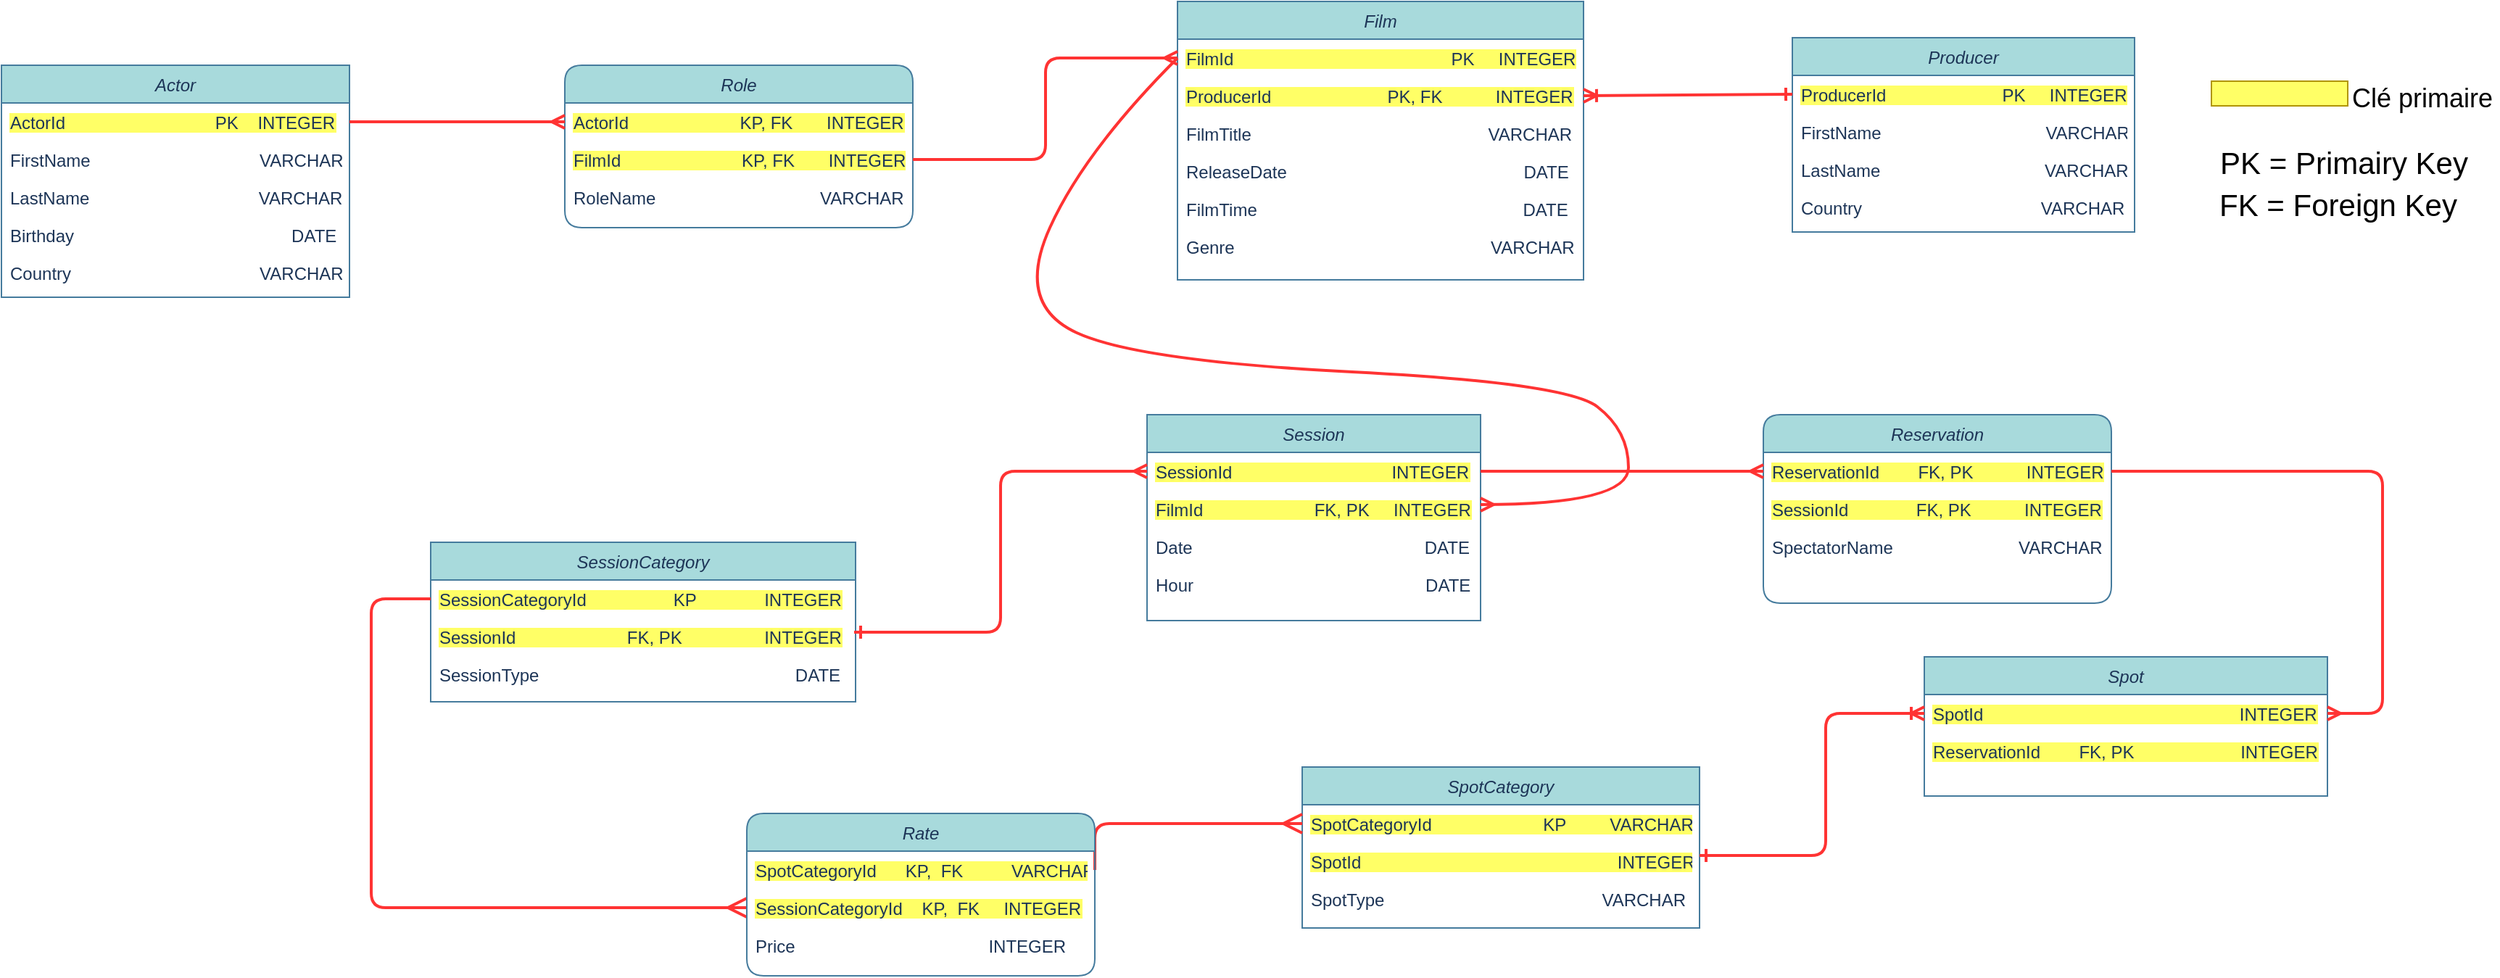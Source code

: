 <mxfile>
    <diagram id="C5RBs43oDa-KdzZeNtuy" name="Page-1">
        <mxGraphModel dx="2967" dy="638" grid="0" gridSize="10" guides="1" tooltips="1" connect="1" arrows="1" fold="1" page="0" pageScale="1" pageWidth="827" pageHeight="1169" background="#ffffff" math="0" shadow="0">
            <root>
                <mxCell id="WIyWlLk6GJQsqaUBKTNV-0"/>
                <mxCell id="WIyWlLk6GJQsqaUBKTNV-1" parent="WIyWlLk6GJQsqaUBKTNV-0"/>
                <mxCell id="zkfFHV4jXpPFQw0GAbJ--0" value="Actor" style="swimlane;fontStyle=2;align=center;verticalAlign=top;childLayout=stackLayout;horizontal=1;startSize=26;horizontalStack=0;resizeParent=1;resizeLast=0;collapsible=1;marginBottom=0;rounded=0;shadow=0;strokeWidth=1;fillColor=#A8DADC;strokeColor=#457B9D;fontColor=#1D3557;" parent="WIyWlLk6GJQsqaUBKTNV-1" vertex="1">
                    <mxGeometry x="-812" y="86" width="240" height="160" as="geometry">
                        <mxRectangle x="230" y="140" width="160" height="26" as="alternateBounds"/>
                    </mxGeometry>
                </mxCell>
                <mxCell id="zkfFHV4jXpPFQw0GAbJ--1" value="ActorId                               PK    INTEGER" style="text;align=left;verticalAlign=top;spacingLeft=4;spacingRight=4;overflow=hidden;rotatable=0;points=[[0,0.5],[1,0.5]];portConstraint=eastwest;fontColor=#1D3557;labelBackgroundColor=#FFFF66;" parent="zkfFHV4jXpPFQw0GAbJ--0" vertex="1">
                    <mxGeometry y="26" width="240" height="26" as="geometry"/>
                </mxCell>
                <mxCell id="zkfFHV4jXpPFQw0GAbJ--2" value="FirstName                                   VARCHAR        " style="text;align=left;verticalAlign=top;spacingLeft=4;spacingRight=4;overflow=hidden;rotatable=0;points=[[0,0.5],[1,0.5]];portConstraint=eastwest;rounded=0;shadow=0;html=0;fontColor=#1D3557;" parent="zkfFHV4jXpPFQw0GAbJ--0" vertex="1">
                    <mxGeometry y="52" width="240" height="26" as="geometry"/>
                </mxCell>
                <mxCell id="zkfFHV4jXpPFQw0GAbJ--3" value="LastName                                   VARCHAR&#10;    " style="text;align=left;verticalAlign=top;spacingLeft=4;spacingRight=4;overflow=hidden;rotatable=0;points=[[0,0.5],[1,0.5]];portConstraint=eastwest;rounded=0;shadow=0;html=0;fontColor=#1D3557;" parent="zkfFHV4jXpPFQw0GAbJ--0" vertex="1">
                    <mxGeometry y="78" width="240" height="26" as="geometry"/>
                </mxCell>
                <mxCell id="33" value="Birthday                                             DATE&#10;    " style="text;align=left;verticalAlign=top;spacingLeft=4;spacingRight=4;overflow=hidden;rotatable=0;points=[[0,0.5],[1,0.5]];portConstraint=eastwest;rounded=0;shadow=0;html=0;fontColor=#1D3557;" parent="zkfFHV4jXpPFQw0GAbJ--0" vertex="1">
                    <mxGeometry y="104" width="240" height="26" as="geometry"/>
                </mxCell>
                <mxCell id="34" value="Country                                       VARCHAR&#10;    " style="text;align=left;verticalAlign=top;spacingLeft=4;spacingRight=4;overflow=hidden;rotatable=0;points=[[0,0.5],[1,0.5]];portConstraint=eastwest;rounded=0;shadow=0;html=0;fontColor=#1D3557;" parent="zkfFHV4jXpPFQw0GAbJ--0" vertex="1">
                    <mxGeometry y="130" width="240" height="26" as="geometry"/>
                </mxCell>
                <mxCell id="m7i6g0grJaD8s1bZtLf1-5" value="Film" style="swimlane;fontStyle=2;align=center;verticalAlign=top;childLayout=stackLayout;horizontal=1;startSize=26;horizontalStack=0;resizeParent=1;resizeLast=0;collapsible=1;marginBottom=0;rounded=0;shadow=0;strokeWidth=1;fillColor=#A8DADC;strokeColor=#457B9D;fontColor=#1D3557;" parent="WIyWlLk6GJQsqaUBKTNV-1" vertex="1">
                    <mxGeometry x="-1" y="42" width="280" height="192" as="geometry">
                        <mxRectangle x="230" y="140" width="160" height="26" as="alternateBounds"/>
                    </mxGeometry>
                </mxCell>
                <mxCell id="m7i6g0grJaD8s1bZtLf1-6" value="FilmId                                             PK     INTEGER" style="text;align=left;verticalAlign=top;spacingLeft=4;spacingRight=4;overflow=hidden;rotatable=0;points=[[0,0.5],[1,0.5]];portConstraint=eastwest;fontColor=#1D3557;labelBackgroundColor=#FFFF66;" parent="m7i6g0grJaD8s1bZtLf1-5" vertex="1">
                    <mxGeometry y="26" width="280" height="26" as="geometry"/>
                </mxCell>
                <mxCell id="84" value="ProducerId                        PK, FK           INTEGER" style="text;align=left;verticalAlign=top;spacingLeft=4;spacingRight=4;overflow=hidden;rotatable=0;points=[[0,0.5],[1,0.5]];portConstraint=eastwest;fontColor=#1D3557;labelBackgroundColor=#FFFF66;" parent="m7i6g0grJaD8s1bZtLf1-5" vertex="1">
                    <mxGeometry y="52" width="280" height="26" as="geometry"/>
                </mxCell>
                <mxCell id="m7i6g0grJaD8s1bZtLf1-7" value="FilmTitle                                                 VARCHAR        " style="text;align=left;verticalAlign=top;spacingLeft=4;spacingRight=4;overflow=hidden;rotatable=0;points=[[0,0.5],[1,0.5]];portConstraint=eastwest;rounded=0;shadow=0;html=0;fontColor=#1D3557;" parent="m7i6g0grJaD8s1bZtLf1-5" vertex="1">
                    <mxGeometry y="78" width="280" height="26" as="geometry"/>
                </mxCell>
                <mxCell id="m7i6g0grJaD8s1bZtLf1-8" value="ReleaseDate                                                 DATE&#10;    " style="text;align=left;verticalAlign=top;spacingLeft=4;spacingRight=4;overflow=hidden;rotatable=0;points=[[0,0.5],[1,0.5]];portConstraint=eastwest;rounded=0;shadow=0;html=0;fontColor=#1D3557;" parent="m7i6g0grJaD8s1bZtLf1-5" vertex="1">
                    <mxGeometry y="104" width="280" height="26" as="geometry"/>
                </mxCell>
                <mxCell id="27" value="FilmTime                                                       DATE&#10;    " style="text;align=left;verticalAlign=top;spacingLeft=4;spacingRight=4;overflow=hidden;rotatable=0;points=[[0,0.5],[1,0.5]];portConstraint=eastwest;rounded=0;shadow=0;html=0;fontColor=#1D3557;" parent="m7i6g0grJaD8s1bZtLf1-5" vertex="1">
                    <mxGeometry y="130" width="280" height="26" as="geometry"/>
                </mxCell>
                <mxCell id="102" value="Genre                                                     VARCHAR&#10;    " style="text;align=left;verticalAlign=top;spacingLeft=4;spacingRight=4;overflow=hidden;rotatable=0;points=[[0,0.5],[1,0.5]];portConstraint=eastwest;rounded=0;shadow=0;html=0;fontColor=#1D3557;" parent="m7i6g0grJaD8s1bZtLf1-5" vertex="1">
                    <mxGeometry y="156" width="280" height="31" as="geometry"/>
                </mxCell>
                <mxCell id="m7i6g0grJaD8s1bZtLf1-12" value="Producer" style="swimlane;fontStyle=2;align=center;verticalAlign=top;childLayout=stackLayout;horizontal=1;startSize=26;horizontalStack=0;resizeParent=1;resizeLast=0;collapsible=1;marginBottom=0;rounded=0;shadow=0;strokeWidth=1;fillColor=#A8DADC;strokeColor=#457B9D;fontColor=#1D3557;" parent="WIyWlLk6GJQsqaUBKTNV-1" vertex="1">
                    <mxGeometry x="423" y="67" width="236" height="134" as="geometry">
                        <mxRectangle x="230" y="140" width="160" height="26" as="alternateBounds"/>
                    </mxGeometry>
                </mxCell>
                <mxCell id="m7i6g0grJaD8s1bZtLf1-13" value="ProducerId                        PK     INTEGER" style="text;align=left;verticalAlign=top;spacingLeft=4;spacingRight=4;overflow=hidden;rotatable=0;points=[[0,0.5],[1,0.5]];portConstraint=eastwest;fontColor=#1D3557;labelBackgroundColor=#FFFF66;" parent="m7i6g0grJaD8s1bZtLf1-12" vertex="1">
                    <mxGeometry y="26" width="236" height="26" as="geometry"/>
                </mxCell>
                <mxCell id="m7i6g0grJaD8s1bZtLf1-14" value="FirstName                                  VARCHAR" style="text;align=left;verticalAlign=top;spacingLeft=4;spacingRight=4;overflow=hidden;rotatable=0;points=[[0,0.5],[1,0.5]];portConstraint=eastwest;rounded=0;shadow=0;html=0;fontColor=#1D3557;" parent="m7i6g0grJaD8s1bZtLf1-12" vertex="1">
                    <mxGeometry y="52" width="236" height="26" as="geometry"/>
                </mxCell>
                <mxCell id="m7i6g0grJaD8s1bZtLf1-15" value="LastName                                  VARCHAR&#10;    " style="text;align=left;verticalAlign=top;spacingLeft=4;spacingRight=4;overflow=hidden;rotatable=0;points=[[0,0.5],[1,0.5]];portConstraint=eastwest;rounded=0;shadow=0;html=0;fontColor=#1D3557;" parent="m7i6g0grJaD8s1bZtLf1-12" vertex="1">
                    <mxGeometry y="78" width="236" height="26" as="geometry"/>
                </mxCell>
                <mxCell id="31" value="Country                                     VARCHAR&#10;    " style="text;align=left;verticalAlign=top;spacingLeft=4;spacingRight=4;overflow=hidden;rotatable=0;points=[[0,0.5],[1,0.5]];portConstraint=eastwest;rounded=0;shadow=0;html=0;fontColor=#1D3557;" parent="m7i6g0grJaD8s1bZtLf1-12" vertex="1">
                    <mxGeometry y="104" width="236" height="26" as="geometry"/>
                </mxCell>
                <mxCell id="m7i6g0grJaD8s1bZtLf1-20" value="" style="endArrow=ERoneToMany;endFill=0;shadow=0;strokeWidth=2;rounded=0;edgeStyle=elbowEdgeStyle;elbow=vertical;exitX=0;exitY=0.5;exitDx=0;exitDy=0;fontColor=#1D3557;labelBackgroundColor=#F1FAEE;entryX=1;entryY=0.5;entryDx=0;entryDy=0;strokeColor=#FF3333;startArrow=ERone;startFill=0;" parent="WIyWlLk6GJQsqaUBKTNV-1" source="m7i6g0grJaD8s1bZtLf1-13" target="84" edge="1">
                    <mxGeometry width="160" relative="1" as="geometry">
                        <mxPoint x="390" y="110" as="sourcePoint"/>
                        <mxPoint x="298" y="103" as="targetPoint"/>
                        <Array as="points">
                            <mxPoint x="364" y="107"/>
                            <mxPoint x="280" y="114.5"/>
                        </Array>
                    </mxGeometry>
                </mxCell>
                <mxCell id="m7i6g0grJaD8s1bZtLf1-30" value="" style="edgeStyle=orthogonalEdgeStyle;rounded=0;orthogonalLoop=1;jettySize=auto;html=1;exitX=0.5;exitY=0;exitDx=0;exitDy=0;entryX=0.5;entryY=0;entryDx=0;entryDy=0;strokeColor=#457B9D;fontColor=#1D3557;labelBackgroundColor=#F1FAEE;" parent="WIyWlLk6GJQsqaUBKTNV-1" source="m7i6g0grJaD8s1bZtLf1-23" target="m7i6g0grJaD8s1bZtLf1-23" edge="1">
                    <mxGeometry relative="1" as="geometry"/>
                </mxCell>
                <mxCell id="m7i6g0grJaD8s1bZtLf1-23" value="Session" style="swimlane;fontStyle=2;align=center;verticalAlign=top;childLayout=stackLayout;horizontal=1;startSize=26;horizontalStack=0;resizeParent=1;resizeLast=0;collapsible=1;marginBottom=0;rounded=0;shadow=0;strokeWidth=1;fillColor=#A8DADC;strokeColor=#457B9D;fontColor=#1D3557;" parent="WIyWlLk6GJQsqaUBKTNV-1" vertex="1">
                    <mxGeometry x="-22" y="327" width="230" height="142" as="geometry">
                        <mxRectangle x="230" y="140" width="160" height="26" as="alternateBounds"/>
                    </mxGeometry>
                </mxCell>
                <mxCell id="m7i6g0grJaD8s1bZtLf1-24" value="SessionId                                 INTEGER" style="text;align=left;verticalAlign=top;spacingLeft=4;spacingRight=4;overflow=hidden;rotatable=0;points=[[0,0.5],[1,0.5]];portConstraint=eastwest;fontColor=#1D3557;labelBackgroundColor=#FFFF66;" parent="m7i6g0grJaD8s1bZtLf1-23" vertex="1">
                    <mxGeometry y="26" width="230" height="26" as="geometry"/>
                </mxCell>
                <mxCell id="89" value="FilmId                       FK, PK     INTEGER" style="text;align=left;verticalAlign=top;spacingLeft=4;spacingRight=4;overflow=hidden;rotatable=0;points=[[0,0.5],[1,0.5]];portConstraint=eastwest;fontColor=#1D3557;labelBackgroundColor=#FFFF66;" parent="m7i6g0grJaD8s1bZtLf1-23" vertex="1">
                    <mxGeometry y="52" width="230" height="26" as="geometry"/>
                </mxCell>
                <mxCell id="m7i6g0grJaD8s1bZtLf1-25" value="Date                                                DATE        " style="text;align=left;verticalAlign=top;spacingLeft=4;spacingRight=4;overflow=hidden;rotatable=0;points=[[0,0.5],[1,0.5]];portConstraint=eastwest;rounded=0;shadow=0;html=0;fontColor=#1D3557;" parent="m7i6g0grJaD8s1bZtLf1-23" vertex="1">
                    <mxGeometry y="78" width="230" height="26" as="geometry"/>
                </mxCell>
                <mxCell id="m7i6g0grJaD8s1bZtLf1-26" value="Hour                                                DATE" style="text;align=left;verticalAlign=top;spacingLeft=4;spacingRight=4;overflow=hidden;rotatable=0;points=[[0,0.5],[1,0.5]];portConstraint=eastwest;rounded=0;shadow=0;html=0;fontColor=#1D3557;" parent="m7i6g0grJaD8s1bZtLf1-23" vertex="1">
                    <mxGeometry y="104" width="230" height="26" as="geometry"/>
                </mxCell>
                <mxCell id="0" value="" style="edgeStyle=orthogonalEdgeStyle;rounded=0;orthogonalLoop=1;jettySize=auto;html=1;exitX=0.5;exitY=0;exitDx=0;exitDy=0;entryX=0.5;entryY=0;entryDx=0;entryDy=0;strokeColor=#457B9D;fontColor=#1D3557;labelBackgroundColor=#F1FAEE;" parent="WIyWlLk6GJQsqaUBKTNV-1" edge="1">
                    <mxGeometry relative="1" as="geometry">
                        <mxPoint x="601" y="332" as="sourcePoint"/>
                        <mxPoint x="601" y="332" as="targetPoint"/>
                    </mxGeometry>
                </mxCell>
                <mxCell id="6" value="" style="edgeStyle=orthogonalEdgeStyle;rounded=0;orthogonalLoop=1;jettySize=auto;html=1;exitX=0.5;exitY=0;exitDx=0;exitDy=0;entryX=0.5;entryY=0;entryDx=0;entryDy=0;strokeColor=#457B9D;fontColor=#1D3557;labelBackgroundColor=#F1FAEE;" parent="WIyWlLk6GJQsqaUBKTNV-1" source="7" target="7" edge="1">
                    <mxGeometry relative="1" as="geometry"/>
                </mxCell>
                <mxCell id="7" value="Spot" style="swimlane;fontStyle=2;align=center;verticalAlign=top;childLayout=stackLayout;horizontal=1;startSize=26;horizontalStack=0;resizeParent=1;resizeLast=0;collapsible=1;marginBottom=0;rounded=0;shadow=0;strokeWidth=1;fillColor=#A8DADC;strokeColor=#457B9D;fontColor=#1D3557;" parent="WIyWlLk6GJQsqaUBKTNV-1" vertex="1">
                    <mxGeometry x="514" y="494" width="278" height="96" as="geometry">
                        <mxRectangle x="230" y="140" width="160" height="26" as="alternateBounds"/>
                    </mxGeometry>
                </mxCell>
                <mxCell id="8" value="SpotId                                                     INTEGER" style="text;align=left;verticalAlign=top;spacingLeft=4;spacingRight=4;overflow=hidden;rotatable=0;points=[[0,0.5],[1,0.5]];portConstraint=eastwest;fontColor=#1D3557;labelBackgroundColor=#FFFF66;" parent="7" vertex="1">
                    <mxGeometry y="26" width="278" height="26" as="geometry"/>
                </mxCell>
                <mxCell id="107" value="ReservationId        FK, PK                      INTEGER" style="text;align=left;verticalAlign=top;spacingLeft=4;spacingRight=4;overflow=hidden;rotatable=0;points=[[0,0.5],[1,0.5]];portConstraint=eastwest;fontColor=#1D3557;labelBackgroundColor=#FFFF66;" vertex="1" parent="7">
                    <mxGeometry y="52" width="278" height="26" as="geometry"/>
                </mxCell>
                <mxCell id="12" value="" style="edgeStyle=orthogonalEdgeStyle;rounded=0;orthogonalLoop=1;jettySize=auto;html=1;exitX=0.5;exitY=0;exitDx=0;exitDy=0;entryX=0.5;entryY=0;entryDx=0;entryDy=0;strokeColor=#457B9D;fontColor=#1D3557;labelBackgroundColor=#F1FAEE;" parent="WIyWlLk6GJQsqaUBKTNV-1" source="13" target="13" edge="1">
                    <mxGeometry relative="1" as="geometry"/>
                </mxCell>
                <mxCell id="13" value="SpotCategory" style="swimlane;fontStyle=2;align=center;verticalAlign=top;childLayout=stackLayout;horizontal=1;startSize=26;horizontalStack=0;resizeParent=1;resizeLast=0;collapsible=1;marginBottom=0;rounded=0;shadow=0;strokeWidth=1;fillColor=#A8DADC;strokeColor=#457B9D;fontColor=#1D3557;" parent="WIyWlLk6GJQsqaUBKTNV-1" vertex="1">
                    <mxGeometry x="85" y="570" width="274" height="111" as="geometry">
                        <mxRectangle x="230" y="140" width="160" height="26" as="alternateBounds"/>
                    </mxGeometry>
                </mxCell>
                <mxCell id="14" value="SpotCategoryId                       KP         VARCHAR" style="text;align=left;verticalAlign=top;spacingLeft=4;spacingRight=4;overflow=hidden;rotatable=0;points=[[0,0.5],[1,0.5]];portConstraint=eastwest;fontColor=#1D3557;labelBackgroundColor=#FFFF66;" parent="13" vertex="1">
                    <mxGeometry y="26" width="274" height="26" as="geometry"/>
                </mxCell>
                <mxCell id="105" value="SpotId                                                     INTEGER" style="text;align=left;verticalAlign=top;spacingLeft=4;spacingRight=4;overflow=hidden;rotatable=0;points=[[0,0.5],[1,0.5]];portConstraint=eastwest;fontColor=#1D3557;labelBackgroundColor=#FFFF66;" vertex="1" parent="13">
                    <mxGeometry y="52" width="274" height="26" as="geometry"/>
                </mxCell>
                <mxCell id="15" value="SpotType                                             VARCHAR" style="text;align=left;verticalAlign=top;spacingLeft=4;spacingRight=4;overflow=hidden;rotatable=0;points=[[0,0.5],[1,0.5]];portConstraint=eastwest;rounded=0;shadow=0;html=0;fontColor=#1D3557;" parent="13" vertex="1">
                    <mxGeometry y="78" width="274" height="26" as="geometry"/>
                </mxCell>
                <mxCell id="17" value="" style="edgeStyle=orthogonalEdgeStyle;rounded=0;orthogonalLoop=1;jettySize=auto;html=1;exitX=0.5;exitY=0;exitDx=0;exitDy=0;entryX=0.5;entryY=0;entryDx=0;entryDy=0;strokeColor=#457B9D;fontColor=#1D3557;labelBackgroundColor=#F1FAEE;" parent="WIyWlLk6GJQsqaUBKTNV-1" edge="1">
                    <mxGeometry relative="1" as="geometry">
                        <mxPoint x="106" y="342" as="sourcePoint"/>
                        <mxPoint x="106" y="342" as="targetPoint"/>
                    </mxGeometry>
                </mxCell>
                <mxCell id="18" value="" style="edgeStyle=orthogonalEdgeStyle;rounded=0;orthogonalLoop=1;jettySize=auto;html=1;exitX=0.5;exitY=0;exitDx=0;exitDy=0;entryX=0.5;entryY=0;entryDx=0;entryDy=0;strokeColor=#457B9D;fontColor=#1D3557;labelBackgroundColor=#F1FAEE;" parent="WIyWlLk6GJQsqaUBKTNV-1" source="19" target="19" edge="1">
                    <mxGeometry relative="1" as="geometry"/>
                </mxCell>
                <mxCell id="19" value="SessionCategory" style="swimlane;fontStyle=2;align=center;verticalAlign=top;childLayout=stackLayout;horizontal=1;startSize=26;horizontalStack=0;resizeParent=1;resizeLast=0;collapsible=1;marginBottom=0;rounded=0;shadow=0;strokeWidth=1;fillColor=#A8DADC;strokeColor=#457B9D;fontColor=#1D3557;" parent="WIyWlLk6GJQsqaUBKTNV-1" vertex="1">
                    <mxGeometry x="-516" y="415" width="293" height="110" as="geometry">
                        <mxRectangle x="230" y="140" width="160" height="26" as="alternateBounds"/>
                    </mxGeometry>
                </mxCell>
                <mxCell id="20" value="SessionCategoryId                  KP              INTEGER" style="text;align=left;verticalAlign=top;spacingLeft=4;spacingRight=4;overflow=hidden;rotatable=0;points=[[0,0.5],[1,0.5]];portConstraint=eastwest;fontColor=#1D3557;labelBackgroundColor=#FFFF66;" parent="19" vertex="1">
                    <mxGeometry y="26" width="293" height="26" as="geometry"/>
                </mxCell>
                <mxCell id="93" value="SessionId                       FK, PK                 INTEGER" style="text;align=left;verticalAlign=top;spacingLeft=4;spacingRight=4;overflow=hidden;rotatable=0;points=[[0,0.5],[1,0.5]];portConstraint=eastwest;fontColor=#1D3557;labelBackgroundColor=#FFFF66;" parent="19" vertex="1">
                    <mxGeometry y="52" width="293" height="26" as="geometry"/>
                </mxCell>
                <mxCell id="22" value="SessionType                                                     DATE" style="text;align=left;verticalAlign=top;spacingLeft=4;spacingRight=4;overflow=hidden;rotatable=0;points=[[0,0.5],[1,0.5]];portConstraint=eastwest;rounded=0;shadow=0;html=0;fontColor=#1D3557;" parent="19" vertex="1">
                    <mxGeometry y="78" width="293" height="26" as="geometry"/>
                </mxCell>
                <mxCell id="23" value="" style="edgeStyle=orthogonalEdgeStyle;rounded=0;orthogonalLoop=1;jettySize=auto;html=1;exitX=0.5;exitY=0;exitDx=0;exitDy=0;entryX=0.5;entryY=0;entryDx=0;entryDy=0;strokeColor=#457B9D;fontColor=#1D3557;labelBackgroundColor=#F1FAEE;" parent="WIyWlLk6GJQsqaUBKTNV-1" edge="1">
                    <mxGeometry relative="1" as="geometry">
                        <mxPoint x="116" y="352" as="sourcePoint"/>
                        <mxPoint x="116" y="352" as="targetPoint"/>
                    </mxGeometry>
                </mxCell>
                <mxCell id="36" value="" style="whiteSpace=wrap;html=1;labelBackgroundColor=#FFFF66;fontColor=#000000;strokeColor=#B09500;fillColor=#FFFF66;" parent="WIyWlLk6GJQsqaUBKTNV-1" vertex="1">
                    <mxGeometry x="712" y="97" width="94" height="17" as="geometry"/>
                </mxCell>
                <mxCell id="37" value="&lt;font style=&quot;font-size: 18px&quot;&gt;Clé primaire&lt;/font&gt;" style="text;html=1;align=center;verticalAlign=middle;resizable=0;points=[];autosize=1;strokeColor=none;fontColor=#000000;" parent="WIyWlLk6GJQsqaUBKTNV-1" vertex="1">
                    <mxGeometry x="803" y="99.5" width="107" height="19" as="geometry"/>
                </mxCell>
                <mxCell id="61" value="" style="endArrow=ERmany;endSize=10;endFill=0;shadow=0;strokeWidth=2;rounded=1;edgeStyle=elbowEdgeStyle;elbow=vertical;fontColor=#1D3557;labelBackgroundColor=#F1FAEE;startArrow=none;startFill=0;exitX=0;exitY=0.5;exitDx=0;exitDy=0;entryX=0;entryY=0.5;entryDx=0;entryDy=0;fillColor=#e51400;strokeColor=#FF3333;" parent="WIyWlLk6GJQsqaUBKTNV-1" source="20" target="83" edge="1">
                    <mxGeometry width="160" relative="1" as="geometry">
                        <mxPoint x="-358" y="530" as="sourcePoint"/>
                        <mxPoint x="-353" y="649" as="targetPoint"/>
                        <Array as="points">
                            <mxPoint x="-557" y="646"/>
                            <mxPoint x="-222.5" y="592"/>
                            <mxPoint x="-322.5" y="633"/>
                            <mxPoint x="-352.5" y="616.5"/>
                        </Array>
                    </mxGeometry>
                </mxCell>
                <mxCell id="64" value="" style="endArrow=ERmany;endSize=10;endFill=0;shadow=0;strokeWidth=2;rounded=1;edgeStyle=elbowEdgeStyle;elbow=vertical;fontColor=#1D3557;labelBackgroundColor=#F1FAEE;startArrow=none;startFill=0;entryX=0;entryY=0.5;entryDx=0;entryDy=0;exitX=1;exitY=0.5;exitDx=0;exitDy=0;fillColor=#e51400;strokeColor=#FF3333;" parent="WIyWlLk6GJQsqaUBKTNV-1" source="82" target="14" edge="1">
                    <mxGeometry width="160" relative="1" as="geometry">
                        <mxPoint x="-5" y="646" as="sourcePoint"/>
                        <mxPoint x="-14" y="589" as="targetPoint"/>
                        <Array as="points">
                            <mxPoint x="40" y="609"/>
                            <mxPoint x="-32.43" y="640.32"/>
                            <mxPoint x="-62.43" y="623.82"/>
                        </Array>
                    </mxGeometry>
                </mxCell>
                <mxCell id="66" value="Role" style="swimlane;fontStyle=2;align=center;verticalAlign=top;childLayout=stackLayout;horizontal=1;startSize=26;horizontalStack=0;resizeParent=1;resizeLast=0;collapsible=1;marginBottom=0;rounded=1;shadow=0;strokeWidth=1;fillColor=#A8DADC;strokeColor=#457B9D;fontColor=#1D3557;" parent="WIyWlLk6GJQsqaUBKTNV-1" vertex="1">
                    <mxGeometry x="-423.5" y="86" width="240" height="112" as="geometry">
                        <mxRectangle x="230" y="140" width="160" height="26" as="alternateBounds"/>
                    </mxGeometry>
                </mxCell>
                <mxCell id="67" value="ActorId                       KP, FK       INTEGER" style="text;align=left;verticalAlign=top;spacingLeft=4;spacingRight=4;overflow=hidden;rotatable=0;points=[[0,0.5],[1,0.5]];portConstraint=eastwest;fontColor=#1D3557;labelBackgroundColor=#FFFF66;" parent="66" vertex="1">
                    <mxGeometry y="26" width="240" height="26" as="geometry"/>
                </mxCell>
                <mxCell id="73" value="FilmId                         KP, FK       INTEGER" style="text;align=left;verticalAlign=top;spacingLeft=4;spacingRight=4;overflow=hidden;rotatable=0;points=[[0,0.5],[1,0.5]];portConstraint=eastwest;fontColor=#1D3557;labelBackgroundColor=#FFFF66;" parent="66" vertex="1">
                    <mxGeometry y="52" width="240" height="26" as="geometry"/>
                </mxCell>
                <mxCell id="68" value="RoleName                                  VARCHAR        " style="text;align=left;verticalAlign=top;spacingLeft=4;spacingRight=4;overflow=hidden;rotatable=0;points=[[0,0.5],[1,0.5]];portConstraint=eastwest;rounded=0;shadow=0;html=0;fontColor=#1D3557;" parent="66" vertex="1">
                    <mxGeometry y="78" width="240" height="26" as="geometry"/>
                </mxCell>
                <mxCell id="74" value="Rate" style="swimlane;fontStyle=2;align=center;verticalAlign=top;childLayout=stackLayout;horizontal=1;startSize=26;horizontalStack=0;resizeParent=1;resizeLast=0;collapsible=1;marginBottom=0;rounded=1;shadow=0;strokeWidth=1;fillColor=#A8DADC;strokeColor=#457B9D;fontColor=#1D3557;" parent="WIyWlLk6GJQsqaUBKTNV-1" vertex="1">
                    <mxGeometry x="-298" y="602" width="240" height="112" as="geometry">
                        <mxRectangle x="230" y="140" width="160" height="26" as="alternateBounds"/>
                    </mxGeometry>
                </mxCell>
                <mxCell id="82" value="SpotCategoryId      KP,  FK          VARCHAR" style="text;align=left;verticalAlign=top;spacingLeft=4;spacingRight=4;overflow=hidden;rotatable=0;points=[[0,0.5],[1,0.5]];portConstraint=eastwest;fontColor=#1D3557;labelBackgroundColor=#FFFF66;" parent="74" vertex="1">
                    <mxGeometry y="26" width="240" height="26" as="geometry"/>
                </mxCell>
                <mxCell id="83" value="SessionCategoryId    KP,  FK     INTEGER" style="text;align=left;verticalAlign=top;spacingLeft=4;spacingRight=4;overflow=hidden;rotatable=0;points=[[0,0.5],[1,0.5]];portConstraint=eastwest;fontColor=#1D3557;labelBackgroundColor=#FFFF66;" parent="74" vertex="1">
                    <mxGeometry y="52" width="240" height="26" as="geometry"/>
                </mxCell>
                <mxCell id="77" value="Price                                        INTEGER" style="text;align=left;verticalAlign=top;spacingLeft=4;spacingRight=4;overflow=hidden;rotatable=0;points=[[0,0.5],[1,0.5]];portConstraint=eastwest;rounded=0;shadow=0;html=0;fontColor=#1D3557;" parent="74" vertex="1">
                    <mxGeometry y="78" width="240" height="26" as="geometry"/>
                </mxCell>
                <mxCell id="78" value="Reservation" style="swimlane;fontStyle=2;align=center;verticalAlign=top;childLayout=stackLayout;horizontal=1;startSize=26;horizontalStack=0;resizeParent=1;resizeLast=0;collapsible=1;marginBottom=0;rounded=1;shadow=0;strokeWidth=1;fillColor=#A8DADC;strokeColor=#457B9D;fontColor=#1D3557;" parent="WIyWlLk6GJQsqaUBKTNV-1" vertex="1">
                    <mxGeometry x="403" y="327" width="240" height="130" as="geometry">
                        <mxRectangle x="230" y="140" width="160" height="26" as="alternateBounds"/>
                    </mxGeometry>
                </mxCell>
                <mxCell id="98" value="ReservationId        FK, PK           INTEGER" style="text;align=left;verticalAlign=top;spacingLeft=4;spacingRight=4;overflow=hidden;rotatable=0;points=[[0,0.5],[1,0.5]];portConstraint=eastwest;fontColor=#1D3557;labelBackgroundColor=#FFFF66;" parent="78" vertex="1">
                    <mxGeometry y="26" width="240" height="26" as="geometry"/>
                </mxCell>
                <mxCell id="99" value="SessionId              FK, PK           INTEGER" style="text;align=left;verticalAlign=top;spacingLeft=4;spacingRight=4;overflow=hidden;rotatable=0;points=[[0,0.5],[1,0.5]];portConstraint=eastwest;fontColor=#1D3557;labelBackgroundColor=#FFFF66;" parent="78" vertex="1">
                    <mxGeometry y="52" width="240" height="26" as="geometry"/>
                </mxCell>
                <mxCell id="81" value="SpectatorName                          VARCHAR" style="text;align=left;verticalAlign=top;spacingLeft=4;spacingRight=4;overflow=hidden;rotatable=0;points=[[0,0.5],[1,0.5]];portConstraint=eastwest;rounded=0;shadow=0;html=0;fontColor=#1D3557;" parent="78" vertex="1">
                    <mxGeometry y="78" width="240" height="26" as="geometry"/>
                </mxCell>
                <mxCell id="85" value="&lt;span style=&quot;color: rgb(0 , 0 , 0) ; font-size: 21px&quot;&gt;PK = Primairy Key&lt;/span&gt;" style="text;html=1;align=center;verticalAlign=middle;resizable=0;points=[];autosize=1;strokeColor=none;" parent="WIyWlLk6GJQsqaUBKTNV-1" vertex="1">
                    <mxGeometry x="712" y="143" width="181" height="20" as="geometry"/>
                </mxCell>
                <mxCell id="87" value="&lt;span style=&quot;color: rgb(0 , 0 , 0) ; font-size: 21px&quot;&gt;FK = Foreign Key&lt;/span&gt;" style="text;html=1;align=center;verticalAlign=middle;resizable=0;points=[];autosize=1;strokeColor=none;" parent="WIyWlLk6GJQsqaUBKTNV-1" vertex="1">
                    <mxGeometry x="712" y="172" width="174" height="20" as="geometry"/>
                </mxCell>
                <mxCell id="90" value="" style="curved=1;endArrow=ERmany;html=1;strokeColor=#FF3333;strokeWidth=2;entryX=1;entryY=0.385;entryDx=0;entryDy=0;exitX=0;exitY=0.5;exitDx=0;exitDy=0;endFill=0;entryPerimeter=0;" parent="WIyWlLk6GJQsqaUBKTNV-1" source="m7i6g0grJaD8s1bZtLf1-6" target="89" edge="1">
                    <mxGeometry width="50" height="50" relative="1" as="geometry">
                        <mxPoint x="-130" y="125" as="sourcePoint"/>
                        <mxPoint x="183" y="437" as="targetPoint"/>
                        <Array as="points">
                            <mxPoint x="-65" y="145"/>
                            <mxPoint x="-113" y="251"/>
                            <mxPoint x="-28" y="290"/>
                            <mxPoint x="267" y="305"/>
                            <mxPoint x="310" y="338"/>
                            <mxPoint x="310" y="389"/>
                        </Array>
                    </mxGeometry>
                </mxCell>
                <mxCell id="94" value="" style="edgeStyle=elbowEdgeStyle;elbow=horizontal;endArrow=ERone;html=1;strokeColor=#FF3333;strokeWidth=2;exitX=0;exitY=0.5;exitDx=0;exitDy=0;endFill=0;startArrow=ERmany;startFill=0;" parent="WIyWlLk6GJQsqaUBKTNV-1" source="m7i6g0grJaD8s1bZtLf1-24" edge="1">
                    <mxGeometry width="50" height="50" relative="1" as="geometry">
                        <mxPoint x="-64" y="467" as="sourcePoint"/>
                        <mxPoint x="-224" y="477" as="targetPoint"/>
                    </mxGeometry>
                </mxCell>
                <mxCell id="95" value="" style="edgeStyle=elbowEdgeStyle;elbow=horizontal;endArrow=ERone;html=1;strokeColor=#FF3333;strokeWidth=2;exitX=0;exitY=0.5;exitDx=0;exitDy=0;endFill=0;startArrow=ERoneToMany;startFill=0;" parent="WIyWlLk6GJQsqaUBKTNV-1" source="8" edge="1">
                    <mxGeometry width="50" height="50" relative="1" as="geometry">
                        <mxPoint x="514" y="559" as="sourcePoint"/>
                        <mxPoint x="359" y="631" as="targetPoint"/>
                        <Array as="points">
                            <mxPoint x="446" y="526"/>
                        </Array>
                    </mxGeometry>
                </mxCell>
                <mxCell id="100" value="" style="edgeStyle=elbowEdgeStyle;elbow=horizontal;endArrow=none;html=1;strokeColor=#FF3333;strokeWidth=2;entryX=1;entryY=0.5;entryDx=0;entryDy=0;endFill=0;startArrow=ERmany;startFill=0;" parent="WIyWlLk6GJQsqaUBKTNV-1" target="m7i6g0grJaD8s1bZtLf1-24" edge="1">
                    <mxGeometry width="50" height="50" relative="1" as="geometry">
                        <mxPoint x="403" y="366" as="sourcePoint"/>
                        <mxPoint x="127.001" y="499" as="targetPoint"/>
                    </mxGeometry>
                </mxCell>
                <mxCell id="101" value="" style="edgeStyle=elbowEdgeStyle;elbow=horizontal;endArrow=none;html=1;strokeColor=#FF3333;strokeWidth=2;exitX=1;exitY=0.5;exitDx=0;exitDy=0;endFill=0;startArrow=ERmany;startFill=0;entryX=1;entryY=0.5;entryDx=0;entryDy=0;" parent="WIyWlLk6GJQsqaUBKTNV-1" source="8" target="98" edge="1">
                    <mxGeometry width="50" height="50" relative="1" as="geometry">
                        <mxPoint x="671" y="383" as="sourcePoint"/>
                        <mxPoint x="1032" y="535" as="targetPoint"/>
                        <Array as="points">
                            <mxPoint x="830" y="525"/>
                        </Array>
                    </mxGeometry>
                </mxCell>
                <mxCell id="103" value="" style="edgeStyle=elbowEdgeStyle;elbow=horizontal;endArrow=none;html=1;strokeColor=#FF3333;strokeWidth=2;entryX=1;entryY=0.5;entryDx=0;entryDy=0;endFill=0;startArrow=ERmany;startFill=0;exitX=0;exitY=0.5;exitDx=0;exitDy=0;" parent="WIyWlLk6GJQsqaUBKTNV-1" source="m7i6g0grJaD8s1bZtLf1-6" target="73" edge="1">
                    <mxGeometry width="50" height="50" relative="1" as="geometry">
                        <mxPoint x="9" y="114" as="sourcePoint"/>
                        <mxPoint x="-186" y="114" as="targetPoint"/>
                    </mxGeometry>
                </mxCell>
                <mxCell id="104" value="" style="edgeStyle=elbowEdgeStyle;elbow=horizontal;endArrow=none;html=1;strokeColor=#FF3333;strokeWidth=2;entryX=1;entryY=0.5;entryDx=0;entryDy=0;endFill=0;startArrow=ERmany;startFill=0;exitX=0;exitY=0.5;exitDx=0;exitDy=0;" parent="WIyWlLk6GJQsqaUBKTNV-1" source="67" target="zkfFHV4jXpPFQw0GAbJ--1" edge="1">
                    <mxGeometry width="50" height="50" relative="1" as="geometry">
                        <mxPoint x="-406.5" y="135.0" as="sourcePoint"/>
                        <mxPoint x="-589" y="205.0" as="targetPoint"/>
                    </mxGeometry>
                </mxCell>
            </root>
        </mxGraphModel>
    </diagram>
</mxfile>